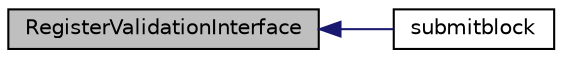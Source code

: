 digraph "RegisterValidationInterface"
{
  edge [fontname="Helvetica",fontsize="10",labelfontname="Helvetica",labelfontsize="10"];
  node [fontname="Helvetica",fontsize="10",shape=record];
  rankdir="LR";
  Node1428 [label="RegisterValidationInterface",height=0.2,width=0.4,color="black", fillcolor="grey75", style="filled", fontcolor="black"];
  Node1428 -> Node1429 [dir="back",color="midnightblue",fontsize="10",style="solid",fontname="Helvetica"];
  Node1429 [label="submitblock",height=0.2,width=0.4,color="black", fillcolor="white", style="filled",URL="$rpcmining_8cpp.html#a6fc1aa077add8cb1c74207056616134d"];
}

